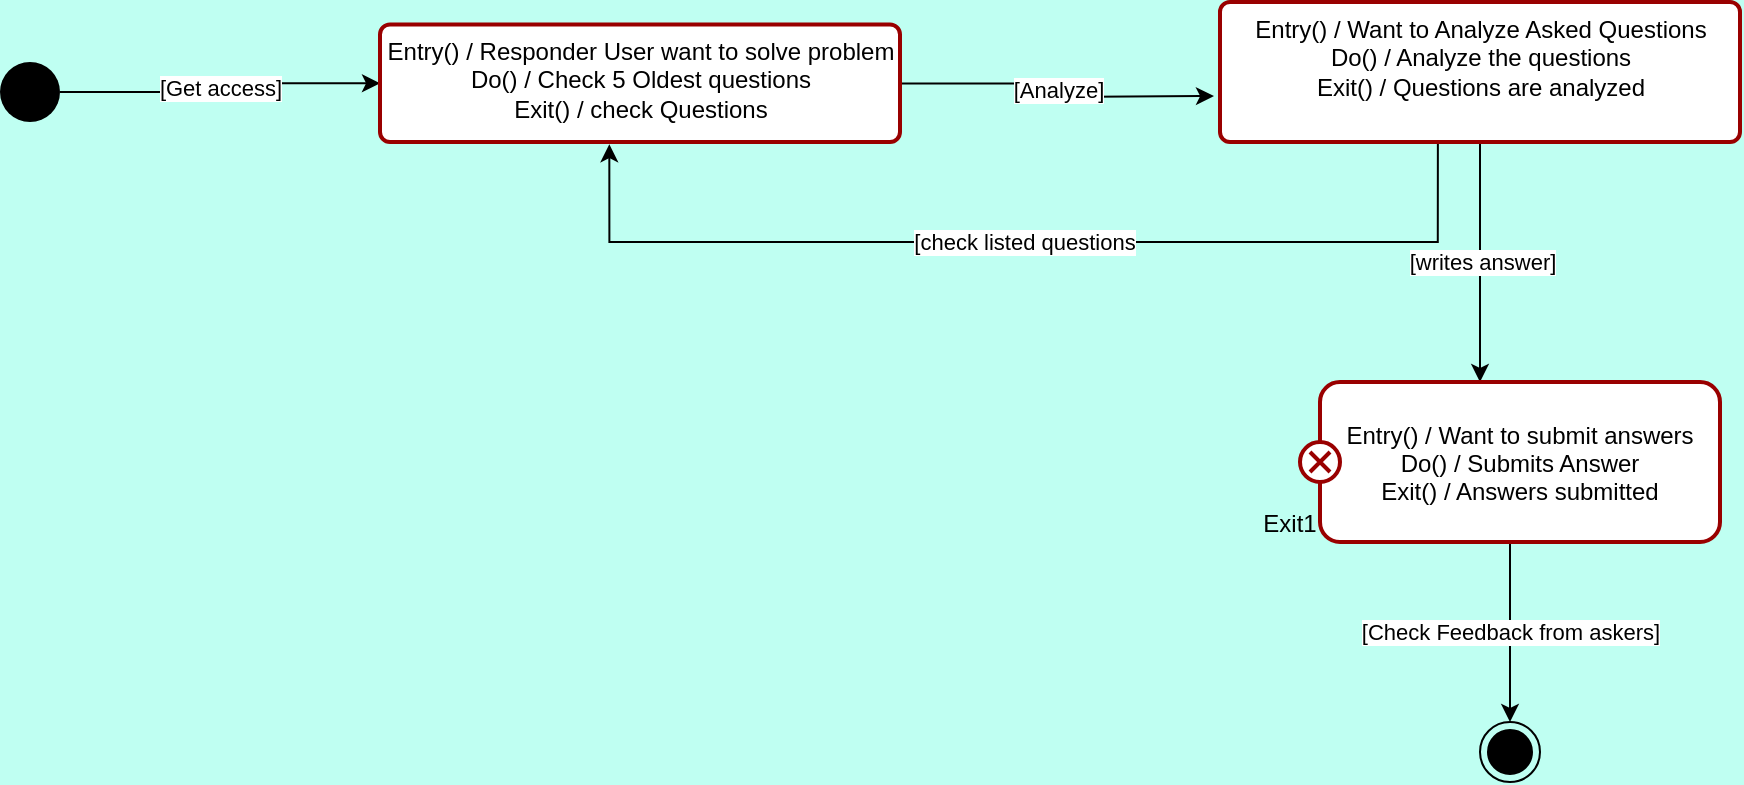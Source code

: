 <mxfile version="14.1.9" type="device"><diagram id="CXoonoM8DVit2wVLBskK" name="Page-1"><mxGraphModel dx="868" dy="393" grid="1" gridSize="10" guides="1" tooltips="1" connect="1" arrows="1" fold="1" page="1" pageScale="1" pageWidth="850" pageHeight="1100" background="#BFFFF2" math="0" shadow="0"><root><mxCell id="0"/><mxCell id="1" parent="0"/><mxCell id="tKOpw815idTfc1Py3Yod-1" value="[Get access]" style="edgeStyle=orthogonalEdgeStyle;rounded=0;orthogonalLoop=1;jettySize=auto;html=1;entryX=0;entryY=0.5;entryDx=0;entryDy=0;" edge="1" parent="1" source="tKOpw815idTfc1Py3Yod-2" target="tKOpw815idTfc1Py3Yod-4"><mxGeometry relative="1" as="geometry"/></mxCell><mxCell id="tKOpw815idTfc1Py3Yod-2" value="" style="ellipse;fillColor=#000000;strokeColor=none;" vertex="1" parent="1"><mxGeometry x="220" y="310" width="30" height="30" as="geometry"/></mxCell><mxCell id="tKOpw815idTfc1Py3Yod-3" value="[Analyze]" style="edgeStyle=orthogonalEdgeStyle;rounded=0;orthogonalLoop=1;jettySize=auto;html=1;" edge="1" parent="1" source="tKOpw815idTfc1Py3Yod-4"><mxGeometry relative="1" as="geometry"><mxPoint x="827" y="327" as="targetPoint"/></mxGeometry></mxCell><mxCell id="tKOpw815idTfc1Py3Yod-4" value="Entry() / Responder User want to solve problem&lt;br&gt;Do() / Check 5 Oldest questions&lt;br&gt;Exit() / check Questions" style="html=1;align=center;verticalAlign=top;rounded=1;absoluteArcSize=1;arcSize=10;dashed=0;strokeColor=#990000;strokeWidth=2;" vertex="1" parent="1"><mxGeometry x="410" y="291.25" width="260" height="58.75" as="geometry"/></mxCell><mxCell id="tKOpw815idTfc1Py3Yod-5" value="[check listed questions" style="edgeStyle=orthogonalEdgeStyle;rounded=0;orthogonalLoop=1;jettySize=auto;html=1;entryX=0.441;entryY=1.019;entryDx=0;entryDy=0;entryPerimeter=0;exitX=0.419;exitY=1;exitDx=0;exitDy=0;exitPerimeter=0;" edge="1" parent="1" source="tKOpw815idTfc1Py3Yod-7" target="tKOpw815idTfc1Py3Yod-4"><mxGeometry relative="1" as="geometry"><Array as="points"><mxPoint x="939" y="400"/><mxPoint x="525" y="400"/></Array></mxGeometry></mxCell><mxCell id="tKOpw815idTfc1Py3Yod-6" value="[writes answer]" style="edgeStyle=orthogonalEdgeStyle;rounded=0;orthogonalLoop=1;jettySize=auto;html=1;" edge="1" parent="1" source="tKOpw815idTfc1Py3Yod-7"><mxGeometry relative="1" as="geometry"><mxPoint x="960" y="470" as="targetPoint"/></mxGeometry></mxCell><mxCell id="tKOpw815idTfc1Py3Yod-7" value="Entry() / Want to Analyze Asked Questions&lt;br&gt;Do() / Analyze the questions&lt;br&gt;Exit() / Questions are analyzed" style="html=1;align=center;verticalAlign=top;rounded=1;absoluteArcSize=1;arcSize=10;dashed=0;strokeColor=#990000;strokeWidth=2;" vertex="1" parent="1"><mxGeometry x="830" y="280" width="260" height="70" as="geometry"/></mxCell><mxCell id="tKOpw815idTfc1Py3Yod-8" value="[Check Feedback from askers]" style="edgeStyle=orthogonalEdgeStyle;rounded=0;orthogonalLoop=1;jettySize=auto;html=1;entryX=0.5;entryY=0;entryDx=0;entryDy=0;" edge="1" parent="1" source="tKOpw815idTfc1Py3Yod-9" target="tKOpw815idTfc1Py3Yod-11"><mxGeometry relative="1" as="geometry"/></mxCell><mxCell id="tKOpw815idTfc1Py3Yod-9" value="Entry() / Want to submit answers&#10;Do() / Submits Answer&#10;Exit() / Answers submitted" style="shape=umlState;rounded=1;verticalAlign=middle;spacingTop=0;absoluteArcSize=1;arcSize=10;umlStateConnection=connPointRefExit;boundedLbl=1;strokeWidth=2;strokeColor=#990000;" vertex="1" parent="1"><mxGeometry x="870" y="470" width="210" height="80" as="geometry"/></mxCell><mxCell id="tKOpw815idTfc1Py3Yod-10" value="Exit1" style="text;verticalAlign=middle;align=center;" vertex="1" parent="1"><mxGeometry x="840" y="530" width="50" height="20" as="geometry"/></mxCell><mxCell id="tKOpw815idTfc1Py3Yod-11" value="" style="ellipse;html=1;shape=endState;fillColor=#000000;strokeColor=#000000;" vertex="1" parent="1"><mxGeometry x="960" y="640" width="30" height="30" as="geometry"/></mxCell></root></mxGraphModel></diagram></mxfile>